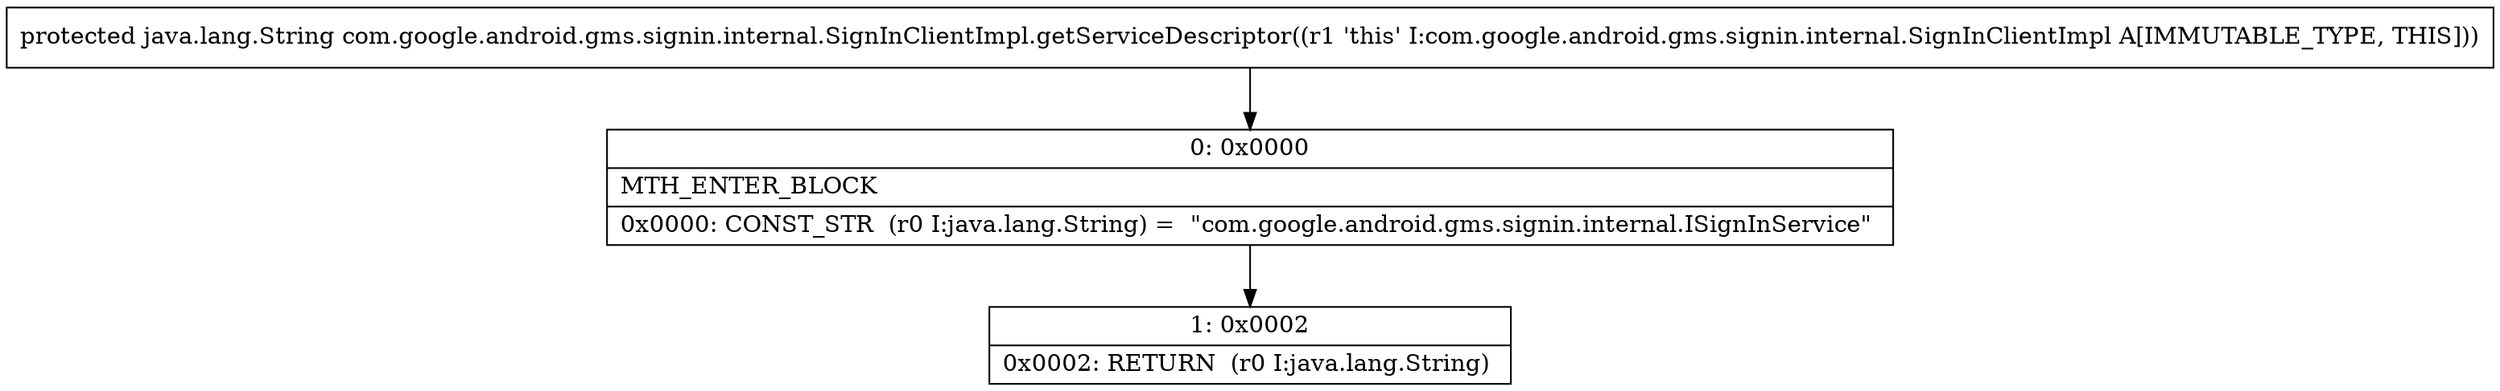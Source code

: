 digraph "CFG forcom.google.android.gms.signin.internal.SignInClientImpl.getServiceDescriptor()Ljava\/lang\/String;" {
Node_0 [shape=record,label="{0\:\ 0x0000|MTH_ENTER_BLOCK\l|0x0000: CONST_STR  (r0 I:java.lang.String) =  \"com.google.android.gms.signin.internal.ISignInService\" \l}"];
Node_1 [shape=record,label="{1\:\ 0x0002|0x0002: RETURN  (r0 I:java.lang.String) \l}"];
MethodNode[shape=record,label="{protected java.lang.String com.google.android.gms.signin.internal.SignInClientImpl.getServiceDescriptor((r1 'this' I:com.google.android.gms.signin.internal.SignInClientImpl A[IMMUTABLE_TYPE, THIS])) }"];
MethodNode -> Node_0;
Node_0 -> Node_1;
}

